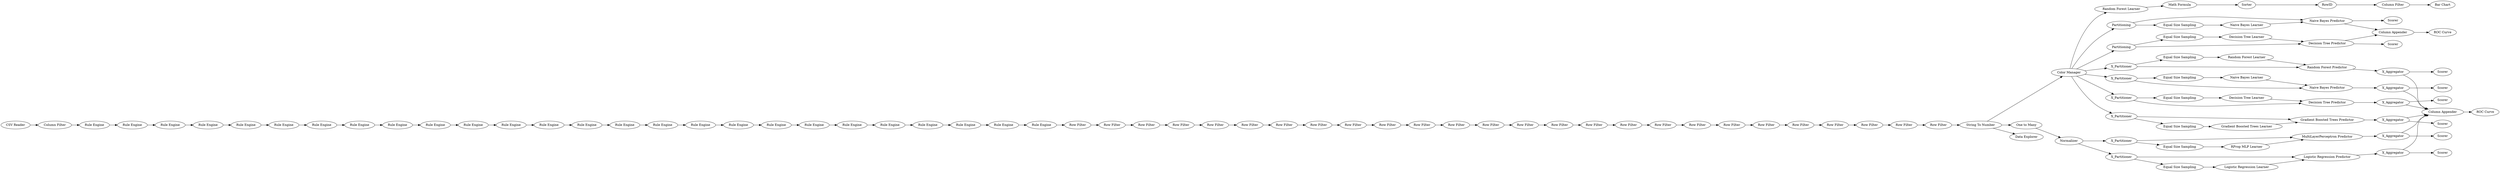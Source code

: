 digraph {
	"-5909726061996395532_6" [label="Random Forest Learner"]
	"-4917112455398640876_38" [label="Row Filter"]
	"2544802470867351714_117" [label=X_Partitioner]
	"-2682688663941189226_28" [label=X_Aggregator]
	"1849614441196601470_52" [label="Rule Engine"]
	"-428444035340294983_19" [label=X_Aggregator]
	"-2590204182266070186_131" [label="Equal Size Sampling"]
	"-5909726061996395532_15" [label=RowID]
	"-428444035340294983_37" [label="Equal Size Sampling"]
	"1849614441196601470_36" [label="Rule Engine"]
	"1849614441196601470_40" [label="Rule Engine"]
	"-4917112455398640876_47" [label="Row Filter"]
	"6663140989505306494_87" [label="Naive Bayes Learner"]
	"1849614441196601470_34" [label="Rule Engine"]
	"1849614441196601470_44" [label="Rule Engine"]
	"-4917112455398640876_52" [label="Row Filter"]
	"7511962164719185689_16" [label="Random Forest Learner"]
	"-1983769606310801121_84" [label=Partitioning]
	"-4917112455398640876_44" [label="Row Filter"]
	"1849614441196601470_49" [label="Rule Engine"]
	"8339962012062205488_132" [label=X_Partitioner]
	"2544802470867351714_113" [label="Logistic Regression Learner"]
	"1849614441196601470_28" [label="Rule Engine"]
	"-5909726061996395532_10" [label="Math Formula"]
	"-428444035340294983_20" [label="Gradient Boosted Trees Learner"]
	"-1983769606310801121_88" [label="Naive Bayes Predictor"]
	"2544802470867351714_112" [label=X_Aggregator]
	"-3715107621946962220_13" [label="Column Filter"]
	"-2682688663941189226_29" [label=X_Partitioner]
	"7511962164719185689_37" [label="Equal Size Sampling"]
	"-3715107621946962220_56" [label="String To Number"]
	"-5909726061996395532_11" [label=Sorter]
	"1849614441196601470_39" [label="Rule Engine"]
	"-2682688663941189226_32" [label="MultiLayerPerceptron Predictor"]
	"-1983769606310801121_133" [label="Equal Size Sampling"]
	"-4917112455398640876_49" [label="Row Filter"]
	"-4917112455398640876_31" [label="Row Filter"]
	"8339962012062205488_133" [label=X_Aggregator]
	"-3715107621946962220_118" [label="One to Many"]
	"1849614441196601470_57" [label="Rule Engine"]
	"-5909726061996395532_12" [label="Bar Chart"]
	"-4917112455398640876_42" [label="Row Filter"]
	"8339962012062205488_83" [label=Scorer]
	"-4917112455398640876_43" [label="Row Filter"]
	"2544802470867351714_114" [label="Logistic Regression Predictor"]
	"1849614441196601470_48" [label="Rule Engine"]
	"-4917112455398640876_45" [label="Row Filter"]
	"-4917112455398640876_40" [label="Row Filter"]
	"-4917112455398640876_32" [label="Row Filter"]
	"1849614441196601470_58" [label="Rule Engine"]
	"1849614441196601470_33" [label="Rule Engine"]
	"-4917112455398640876_37" [label="Row Filter"]
	"-4917112455398640876_34" [label="Row Filter"]
	"6663140989505306494_133" [label="Equal Size Sampling"]
	"1849614441196601470_45" [label="Rule Engine"]
	"1849614441196601470_31" [label="Rule Engine"]
	"6663140989505306494_134" [label=X_Partitioner]
	"-3715107621946962220_102" [label="Column Appender"]
	"-4917112455398640876_54" [label="Row Filter"]
	"2544802470867351714_116" [label="Equal Size Sampling"]
	"1849614441196601470_47" [label="Rule Engine"]
	"-4917112455398640876_41" [label="Row Filter"]
	"-4917112455398640876_53" [label="Row Filter"]
	"1849614441196601470_50" [label="Rule Engine"]
	"-4917112455398640876_33" [label="Row Filter"]
	"8339962012062205488_131" [label="Equal Size Sampling"]
	"-3715107621946962220_55" [label="Data Explorer"]
	"-4917112455398640876_48" [label="Row Filter"]
	"-3715107621946962220_93" [label="ROC Curve"]
	"-4917112455398640876_35" [label="Row Filter"]
	"-5909726061996395532_14" [label="Column Filter"]
	"-2590204182266070186_83" [label=Scorer]
	"1849614441196601470_46" [label="Rule Engine"]
	"6663140989505306494_89" [label=Scorer]
	"-2682688663941189226_33" [label="RProp MLP Learner"]
	"-1983769606310801121_87" [label="Naive Bayes Learner"]
	"2544802470867351714_115" [label=Scorer]
	"6663140989505306494_88" [label="Naive Bayes Predictor"]
	"-2682688663941189226_26" [label="Equal Size Sampling"]
	"1849614441196601470_54" [label="Rule Engine"]
	"7511962164719185689_18" [label=X_Partitioner]
	"1849614441196601470_53" [label="Rule Engine"]
	"-3715107621946962220_100" [label="ROC Curve"]
	"-4917112455398640876_29" [label="Row Filter"]
	"-4917112455398640876_50" [label="Row Filter"]
	"1849614441196601470_59" [label="Rule Engine"]
	"1849614441196601470_38" [label="Rule Engine"]
	"-3715107621946962220_94" [label="Column Appender"]
	"-4917112455398640876_30" [label="Row Filter"]
	"-428444035340294983_21" [label="Gradient Boosted Trees Predictor"]
	"8339962012062205488_82" [label="Decision Tree Predictor"]
	"-4917112455398640876_46" [label="Row Filter"]
	"1849614441196601470_37" [label="Rule Engine"]
	"-4917112455398640876_39" [label="Row Filter"]
	"-2590204182266070186_81" [label="Decision Tree Learner"]
	"-3715107621946962220_128" [label=Normalizer]
	"-4917112455398640876_51" [label="Row Filter"]
	"-3715107621946962220_27" [label="CSV Reader"]
	"7511962164719185689_19" [label=X_Aggregator]
	"6663140989505306494_135" [label=X_Aggregator]
	"-2590204182266070186_80" [label=Partitioning]
	"8339962012062205488_81" [label="Decision Tree Learner"]
	"7511962164719185689_17" [label="Random Forest Predictor"]
	"-428444035340294983_18" [label=X_Partitioner]
	"-1983769606310801121_89" [label=Scorer]
	"7511962164719185689_126" [label=Scorer]
	"1849614441196601470_56" [label="Rule Engine"]
	"1849614441196601470_55" [label="Rule Engine"]
	"-2682688663941189226_25" [label=Scorer]
	"-4917112455398640876_36" [label="Row Filter"]
	"1849614441196601470_32" [label="Rule Engine"]
	"-2590204182266070186_82" [label="Decision Tree Predictor"]
	"-428444035340294983_127" [label=Scorer]
	"-3715107621946962220_140" [label="Color Manager"]
	"1849614441196601470_51" [label="Rule Engine"]
	"-5909726061996395532_15" -> "-5909726061996395532_14"
	"1849614441196601470_57" -> "1849614441196601470_58"
	"-3715107621946962220_140" -> "-5909726061996395532_6"
	"1849614441196601470_44" -> "1849614441196601470_45"
	"6663140989505306494_88" -> "6663140989505306494_135"
	"1849614441196601470_38" -> "1849614441196601470_39"
	"8339962012062205488_81" -> "8339962012062205488_82"
	"-4917112455398640876_52" -> "-4917112455398640876_53"
	"7511962164719185689_19" -> "7511962164719185689_126"
	"-3715107621946962220_56" -> "-3715107621946962220_140"
	"1849614441196601470_53" -> "1849614441196601470_55"
	"7511962164719185689_18" -> "7511962164719185689_37"
	"-2590204182266070186_80" -> "-2590204182266070186_131"
	"-1983769606310801121_88" -> "-1983769606310801121_89"
	"-3715107621946962220_56" -> "-3715107621946962220_118"
	"1849614441196601470_59" -> "-4917112455398640876_29"
	"8339962012062205488_133" -> "8339962012062205488_83"
	"-4917112455398640876_54" -> "-3715107621946962220_56"
	"1849614441196601470_52" -> "1849614441196601470_54"
	"-428444035340294983_18" -> "-428444035340294983_21"
	"-2682688663941189226_28" -> "-3715107621946962220_102"
	"-4917112455398640876_32" -> "-4917112455398640876_33"
	"-4917112455398640876_37" -> "-4917112455398640876_36"
	"-3715107621946962220_140" -> "7511962164719185689_18"
	"-4917112455398640876_46" -> "-4917112455398640876_45"
	"-4917112455398640876_48" -> "-4917112455398640876_50"
	"-4917112455398640876_34" -> "-4917112455398640876_35"
	"-4917112455398640876_33" -> "-4917112455398640876_34"
	"-1983769606310801121_133" -> "-1983769606310801121_87"
	"-4917112455398640876_38" -> "-4917112455398640876_37"
	"-2682688663941189226_26" -> "-2682688663941189226_33"
	"-4917112455398640876_44" -> "-4917112455398640876_47"
	"-4917112455398640876_30" -> "-4917112455398640876_31"
	"-4917112455398640876_40" -> "-4917112455398640876_41"
	"1849614441196601470_51" -> "1849614441196601470_53"
	"8339962012062205488_132" -> "8339962012062205488_131"
	"1849614441196601470_45" -> "1849614441196601470_46"
	"-2590204182266070186_82" -> "-3715107621946962220_94"
	"1849614441196601470_36" -> "1849614441196601470_37"
	"7511962164719185689_16" -> "7511962164719185689_17"
	"-3715107621946962220_140" -> "-428444035340294983_18"
	"1849614441196601470_48" -> "1849614441196601470_52"
	"-3715107621946962220_140" -> "-2590204182266070186_80"
	"2544802470867351714_117" -> "2544802470867351714_116"
	"6663140989505306494_87" -> "6663140989505306494_88"
	"-2682688663941189226_29" -> "-2682688663941189226_26"
	"1849614441196601470_37" -> "1849614441196601470_38"
	"-428444035340294983_37" -> "-428444035340294983_20"
	"-428444035340294983_19" -> "-428444035340294983_127"
	"1849614441196601470_50" -> "1849614441196601470_51"
	"-4917112455398640876_35" -> "-4917112455398640876_38"
	"-428444035340294983_20" -> "-428444035340294983_21"
	"2544802470867351714_114" -> "2544802470867351714_112"
	"1849614441196601470_58" -> "1849614441196601470_49"
	"-4917112455398640876_45" -> "-4917112455398640876_48"
	"-4917112455398640876_51" -> "-4917112455398640876_54"
	"7511962164719185689_18" -> "7511962164719185689_17"
	"8339962012062205488_133" -> "-3715107621946962220_102"
	"-428444035340294983_19" -> "-3715107621946962220_102"
	"-5909726061996395532_11" -> "-5909726061996395532_15"
	"-3715107621946962220_27" -> "-3715107621946962220_13"
	"-3715107621946962220_94" -> "-3715107621946962220_93"
	"2544802470867351714_116" -> "2544802470867351714_113"
	"-5909726061996395532_10" -> "-5909726061996395532_11"
	"-428444035340294983_21" -> "-428444035340294983_19"
	"6663140989505306494_134" -> "6663140989505306494_133"
	"-3715107621946962220_128" -> "2544802470867351714_117"
	"-2590204182266070186_81" -> "-2590204182266070186_82"
	"-1983769606310801121_84" -> "-1983769606310801121_88"
	"-4917112455398640876_41" -> "-4917112455398640876_42"
	"7511962164719185689_19" -> "-3715107621946962220_102"
	"2544802470867351714_117" -> "2544802470867351714_114"
	"6663140989505306494_134" -> "6663140989505306494_88"
	"-1983769606310801121_87" -> "-1983769606310801121_88"
	"2544802470867351714_113" -> "2544802470867351714_114"
	"1849614441196601470_55" -> "1849614441196601470_59"
	"-1983769606310801121_88" -> "-3715107621946962220_94"
	"-3715107621946962220_56" -> "-3715107621946962220_55"
	"8339962012062205488_82" -> "8339962012062205488_133"
	"-4917112455398640876_42" -> "-4917112455398640876_44"
	"1849614441196601470_49" -> "1849614441196601470_50"
	"1849614441196601470_40" -> "1849614441196601470_44"
	"-4917112455398640876_39" -> "-4917112455398640876_43"
	"1849614441196601470_34" -> "1849614441196601470_36"
	"1849614441196601470_33" -> "1849614441196601470_34"
	"2544802470867351714_112" -> "2544802470867351714_115"
	"-3715107621946962220_102" -> "-3715107621946962220_100"
	"6663140989505306494_133" -> "6663140989505306494_87"
	"-3715107621946962220_128" -> "-2682688663941189226_29"
	"-5909726061996395532_14" -> "-5909726061996395532_12"
	"7511962164719185689_37" -> "7511962164719185689_16"
	"-2590204182266070186_131" -> "-2590204182266070186_81"
	"-3715107621946962220_140" -> "8339962012062205488_132"
	"-2682688663941189226_32" -> "-2682688663941189226_28"
	"2544802470867351714_112" -> "-3715107621946962220_102"
	"1849614441196601470_32" -> "1849614441196601470_33"
	"-3715107621946962220_140" -> "-1983769606310801121_84"
	"8339962012062205488_131" -> "8339962012062205488_81"
	"-2682688663941189226_28" -> "-2682688663941189226_25"
	"1849614441196601470_31" -> "1849614441196601470_32"
	"6663140989505306494_135" -> "-3715107621946962220_102"
	"-4917112455398640876_29" -> "-4917112455398640876_30"
	"-1983769606310801121_84" -> "-1983769606310801121_133"
	"1849614441196601470_28" -> "1849614441196601470_31"
	"1849614441196601470_39" -> "1849614441196601470_40"
	"-4917112455398640876_53" -> "-4917112455398640876_49"
	"-428444035340294983_18" -> "-428444035340294983_37"
	"-4917112455398640876_47" -> "-4917112455398640876_46"
	"7511962164719185689_17" -> "7511962164719185689_19"
	"-3715107621946962220_140" -> "6663140989505306494_134"
	"6663140989505306494_135" -> "6663140989505306494_89"
	"-5909726061996395532_6" -> "-5909726061996395532_10"
	"-3715107621946962220_13" -> "1849614441196601470_28"
	"-3715107621946962220_118" -> "-3715107621946962220_128"
	"-2590204182266070186_80" -> "-2590204182266070186_82"
	"1849614441196601470_46" -> "1849614441196601470_47"
	"-4917112455398640876_49" -> "-4917112455398640876_51"
	"8339962012062205488_132" -> "8339962012062205488_82"
	"1849614441196601470_54" -> "1849614441196601470_56"
	"1849614441196601470_47" -> "1849614441196601470_48"
	"-4917112455398640876_31" -> "-4917112455398640876_32"
	"-4917112455398640876_43" -> "-4917112455398640876_40"
	"-4917112455398640876_36" -> "-4917112455398640876_39"
	"-4917112455398640876_50" -> "-4917112455398640876_52"
	"-2590204182266070186_82" -> "-2590204182266070186_83"
	"1849614441196601470_56" -> "1849614441196601470_57"
	"-2682688663941189226_29" -> "-2682688663941189226_32"
	"-2682688663941189226_33" -> "-2682688663941189226_32"
	rankdir=LR
}
